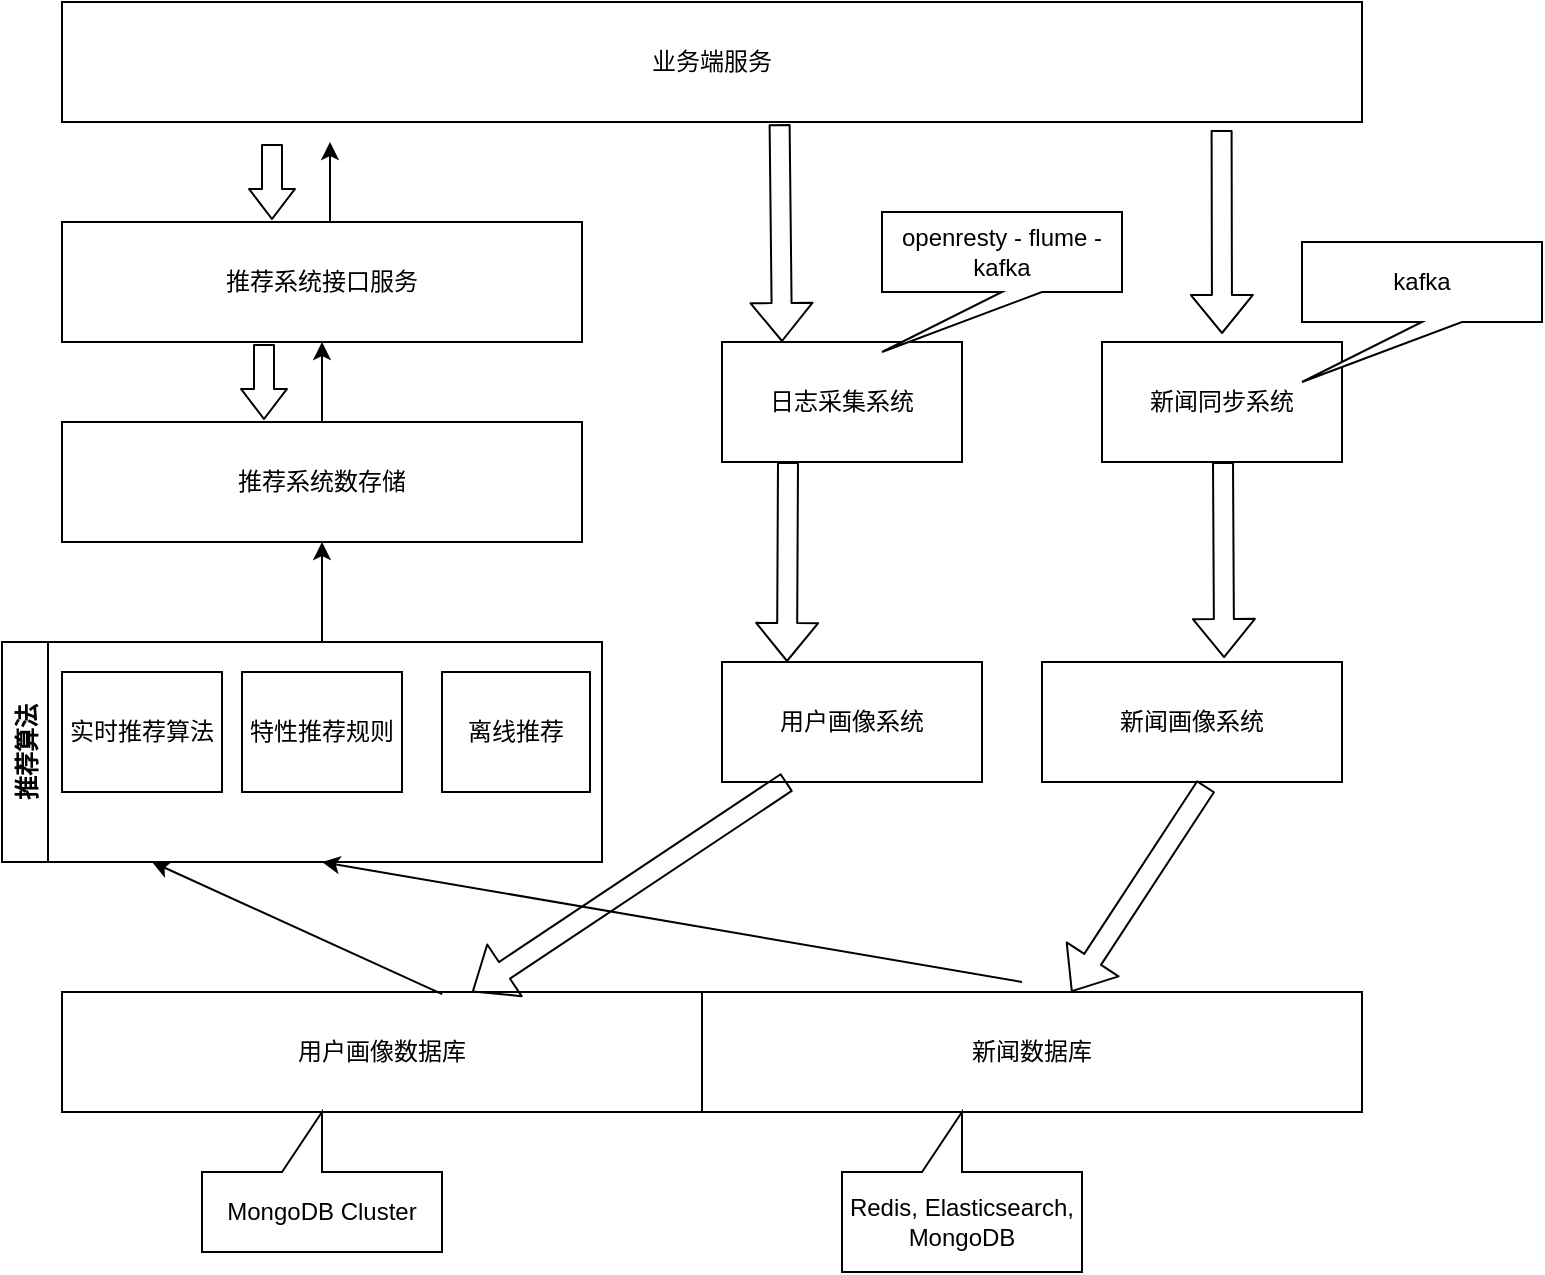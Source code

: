 <mxfile version="14.7.1" type="github">
  <diagram id="Fe9ZtSasT4ryfxhcTGeW" name="Page-1">
    <mxGraphModel dx="786" dy="513" grid="1" gridSize="10" guides="1" tooltips="1" connect="1" arrows="1" fold="1" page="1" pageScale="1" pageWidth="827" pageHeight="1169" math="0" shadow="0">
      <root>
        <mxCell id="0" />
        <mxCell id="1" parent="0" />
        <mxCell id="C9hMTWXCNB1dkGzNmwp6-1" value="业务端服务" style="rounded=0;whiteSpace=wrap;html=1;" vertex="1" parent="1">
          <mxGeometry x="150" y="120" width="650" height="60" as="geometry" />
        </mxCell>
        <mxCell id="C9hMTWXCNB1dkGzNmwp6-3" value="推荐系统接口服务" style="rounded=0;whiteSpace=wrap;html=1;" vertex="1" parent="1">
          <mxGeometry x="150" y="230" width="260" height="60" as="geometry" />
        </mxCell>
        <mxCell id="C9hMTWXCNB1dkGzNmwp6-4" value="推荐系统数存储" style="rounded=0;whiteSpace=wrap;html=1;" vertex="1" parent="1">
          <mxGeometry x="150" y="330" width="260" height="60" as="geometry" />
        </mxCell>
        <mxCell id="C9hMTWXCNB1dkGzNmwp6-5" value="用户画像数据库" style="rounded=0;whiteSpace=wrap;html=1;" vertex="1" parent="1">
          <mxGeometry x="150" y="615" width="320" height="60" as="geometry" />
        </mxCell>
        <mxCell id="C9hMTWXCNB1dkGzNmwp6-8" value="新闻画像系统" style="rounded=0;whiteSpace=wrap;html=1;" vertex="1" parent="1">
          <mxGeometry x="640" y="450" width="150" height="60" as="geometry" />
        </mxCell>
        <mxCell id="C9hMTWXCNB1dkGzNmwp6-9" value="新闻数据库" style="rounded=0;whiteSpace=wrap;html=1;" vertex="1" parent="1">
          <mxGeometry x="470" y="615" width="330" height="60" as="geometry" />
        </mxCell>
        <mxCell id="C9hMTWXCNB1dkGzNmwp6-10" value="用户画像系统" style="rounded=0;whiteSpace=wrap;html=1;" vertex="1" parent="1">
          <mxGeometry x="480" y="450" width="130" height="60" as="geometry" />
        </mxCell>
        <mxCell id="C9hMTWXCNB1dkGzNmwp6-11" value="日志采集系统" style="rounded=0;whiteSpace=wrap;html=1;" vertex="1" parent="1">
          <mxGeometry x="480" y="290" width="120" height="60" as="geometry" />
        </mxCell>
        <mxCell id="C9hMTWXCNB1dkGzNmwp6-12" value="新闻同步系统" style="rounded=0;whiteSpace=wrap;html=1;" vertex="1" parent="1">
          <mxGeometry x="670" y="290" width="120" height="60" as="geometry" />
        </mxCell>
        <mxCell id="C9hMTWXCNB1dkGzNmwp6-14" value="" style="shape=flexArrow;endArrow=classic;html=1;entryX=0.25;entryY=0;entryDx=0;entryDy=0;exitX=0.552;exitY=1.017;exitDx=0;exitDy=0;exitPerimeter=0;" edge="1" parent="1" source="C9hMTWXCNB1dkGzNmwp6-1" target="C9hMTWXCNB1dkGzNmwp6-11">
          <mxGeometry width="50" height="50" relative="1" as="geometry">
            <mxPoint x="510" y="234" as="sourcePoint" />
            <mxPoint x="510" y="370" as="targetPoint" />
          </mxGeometry>
        </mxCell>
        <mxCell id="C9hMTWXCNB1dkGzNmwp6-16" value="" style="shape=flexArrow;endArrow=classic;html=1;entryX=0.25;entryY=0;entryDx=0;entryDy=0;exitX=0.892;exitY=1.067;exitDx=0;exitDy=0;exitPerimeter=0;" edge="1" parent="1" source="C9hMTWXCNB1dkGzNmwp6-1">
          <mxGeometry width="50" height="50" relative="1" as="geometry">
            <mxPoint x="730" y="230" as="sourcePoint" />
            <mxPoint x="730" y="286" as="targetPoint" />
          </mxGeometry>
        </mxCell>
        <mxCell id="C9hMTWXCNB1dkGzNmwp6-17" value="" style="shape=flexArrow;endArrow=classic;html=1;entryX=0.25;entryY=0;entryDx=0;entryDy=0;" edge="1" parent="1" target="C9hMTWXCNB1dkGzNmwp6-10">
          <mxGeometry width="50" height="50" relative="1" as="geometry">
            <mxPoint x="513" y="350" as="sourcePoint" />
            <mxPoint x="510" y="370" as="targetPoint" />
          </mxGeometry>
        </mxCell>
        <mxCell id="C9hMTWXCNB1dkGzNmwp6-18" value="" style="shape=flexArrow;endArrow=classic;html=1;entryX=0.607;entryY=-0.033;entryDx=0;entryDy=0;entryPerimeter=0;" edge="1" parent="1" target="C9hMTWXCNB1dkGzNmwp6-8">
          <mxGeometry width="50" height="50" relative="1" as="geometry">
            <mxPoint x="730.5" y="350" as="sourcePoint" />
            <mxPoint x="730" y="390" as="targetPoint" />
          </mxGeometry>
        </mxCell>
        <mxCell id="C9hMTWXCNB1dkGzNmwp6-19" value="" style="shape=flexArrow;endArrow=classic;html=1;exitX=0.25;exitY=1;exitDx=0;exitDy=0;" edge="1" parent="1" source="C9hMTWXCNB1dkGzNmwp6-10" target="C9hMTWXCNB1dkGzNmwp6-5">
          <mxGeometry width="50" height="50" relative="1" as="geometry">
            <mxPoint x="460" y="480" as="sourcePoint" />
            <mxPoint x="510" y="430" as="targetPoint" />
          </mxGeometry>
        </mxCell>
        <mxCell id="C9hMTWXCNB1dkGzNmwp6-21" value="" style="shape=flexArrow;endArrow=classic;html=1;exitX=0.547;exitY=1.033;exitDx=0;exitDy=0;exitPerimeter=0;" edge="1" parent="1" source="C9hMTWXCNB1dkGzNmwp6-8" target="C9hMTWXCNB1dkGzNmwp6-9">
          <mxGeometry width="50" height="50" relative="1" as="geometry">
            <mxPoint x="460" y="480" as="sourcePoint" />
            <mxPoint x="510" y="430" as="targetPoint" />
          </mxGeometry>
        </mxCell>
        <mxCell id="C9hMTWXCNB1dkGzNmwp6-24" value="推荐算法" style="swimlane;horizontal=0;" vertex="1" parent="1">
          <mxGeometry x="120" y="440" width="300" height="110" as="geometry" />
        </mxCell>
        <mxCell id="C9hMTWXCNB1dkGzNmwp6-6" value="实时推荐算法" style="rounded=0;whiteSpace=wrap;html=1;" vertex="1" parent="C9hMTWXCNB1dkGzNmwp6-24">
          <mxGeometry x="30" y="15" width="80" height="60" as="geometry" />
        </mxCell>
        <mxCell id="C9hMTWXCNB1dkGzNmwp6-7" value="离线推荐" style="rounded=0;whiteSpace=wrap;html=1;" vertex="1" parent="C9hMTWXCNB1dkGzNmwp6-24">
          <mxGeometry x="220" y="15" width="74" height="60" as="geometry" />
        </mxCell>
        <mxCell id="C9hMTWXCNB1dkGzNmwp6-36" value="特性推荐规则" style="rounded=0;whiteSpace=wrap;html=1;" vertex="1" parent="C9hMTWXCNB1dkGzNmwp6-24">
          <mxGeometry x="120" y="15" width="80" height="60" as="geometry" />
        </mxCell>
        <mxCell id="C9hMTWXCNB1dkGzNmwp6-25" value="" style="endArrow=classic;html=1;exitX=0.594;exitY=0.017;exitDx=0;exitDy=0;exitPerimeter=0;entryX=0.25;entryY=1;entryDx=0;entryDy=0;" edge="1" parent="1" source="C9hMTWXCNB1dkGzNmwp6-5" target="C9hMTWXCNB1dkGzNmwp6-24">
          <mxGeometry width="50" height="50" relative="1" as="geometry">
            <mxPoint x="460" y="480" as="sourcePoint" />
            <mxPoint x="510" y="430" as="targetPoint" />
          </mxGeometry>
        </mxCell>
        <mxCell id="C9hMTWXCNB1dkGzNmwp6-26" value="" style="endArrow=classic;html=1;" edge="1" parent="1">
          <mxGeometry width="50" height="50" relative="1" as="geometry">
            <mxPoint x="630" y="610" as="sourcePoint" />
            <mxPoint x="280" y="550" as="targetPoint" />
          </mxGeometry>
        </mxCell>
        <mxCell id="C9hMTWXCNB1dkGzNmwp6-27" value="" style="endArrow=classic;html=1;entryX=0.5;entryY=1;entryDx=0;entryDy=0;" edge="1" parent="1" target="C9hMTWXCNB1dkGzNmwp6-4">
          <mxGeometry width="50" height="50" relative="1" as="geometry">
            <mxPoint x="280" y="440" as="sourcePoint" />
            <mxPoint x="510" y="450" as="targetPoint" />
          </mxGeometry>
        </mxCell>
        <mxCell id="C9hMTWXCNB1dkGzNmwp6-28" value="" style="endArrow=classic;html=1;" edge="1" parent="1" source="C9hMTWXCNB1dkGzNmwp6-4">
          <mxGeometry width="50" height="50" relative="1" as="geometry">
            <mxPoint x="280" y="309.289" as="sourcePoint" />
            <mxPoint x="280" y="290" as="targetPoint" />
          </mxGeometry>
        </mxCell>
        <mxCell id="C9hMTWXCNB1dkGzNmwp6-29" value="" style="shape=flexArrow;endArrow=classic;html=1;endWidth=12;endSize=4.67;" edge="1" parent="1">
          <mxGeometry width="50" height="50" relative="1" as="geometry">
            <mxPoint x="251" y="291" as="sourcePoint" />
            <mxPoint x="251" y="329" as="targetPoint" />
          </mxGeometry>
        </mxCell>
        <mxCell id="C9hMTWXCNB1dkGzNmwp6-30" value="" style="endArrow=classic;html=1;" edge="1" parent="1">
          <mxGeometry width="50" height="50" relative="1" as="geometry">
            <mxPoint x="284" y="230" as="sourcePoint" />
            <mxPoint x="284" y="190" as="targetPoint" />
          </mxGeometry>
        </mxCell>
        <mxCell id="C9hMTWXCNB1dkGzNmwp6-31" value="" style="shape=flexArrow;endArrow=classic;html=1;endWidth=12;endSize=4.67;" edge="1" parent="1">
          <mxGeometry width="50" height="50" relative="1" as="geometry">
            <mxPoint x="255" y="191" as="sourcePoint" />
            <mxPoint x="255" y="229" as="targetPoint" />
          </mxGeometry>
        </mxCell>
        <mxCell id="C9hMTWXCNB1dkGzNmwp6-32" value="openresty - flume - kafka" style="shape=callout;whiteSpace=wrap;html=1;perimeter=calloutPerimeter;position2=0;" vertex="1" parent="1">
          <mxGeometry x="560" y="225" width="120" height="70" as="geometry" />
        </mxCell>
        <mxCell id="C9hMTWXCNB1dkGzNmwp6-33" value="kafka" style="shape=callout;whiteSpace=wrap;html=1;perimeter=calloutPerimeter;position2=0;" vertex="1" parent="1">
          <mxGeometry x="770" y="240" width="120" height="70" as="geometry" />
        </mxCell>
        <mxCell id="C9hMTWXCNB1dkGzNmwp6-34" value="MongoDB Cluster" style="shape=callout;whiteSpace=wrap;html=1;perimeter=calloutPerimeter;direction=west;" vertex="1" parent="1">
          <mxGeometry x="220" y="675" width="120" height="70" as="geometry" />
        </mxCell>
        <mxCell id="C9hMTWXCNB1dkGzNmwp6-35" value="Redis, Elasticsearch, MongoDB" style="shape=callout;whiteSpace=wrap;html=1;perimeter=calloutPerimeter;direction=west;" vertex="1" parent="1">
          <mxGeometry x="540" y="675" width="120" height="80" as="geometry" />
        </mxCell>
      </root>
    </mxGraphModel>
  </diagram>
</mxfile>
